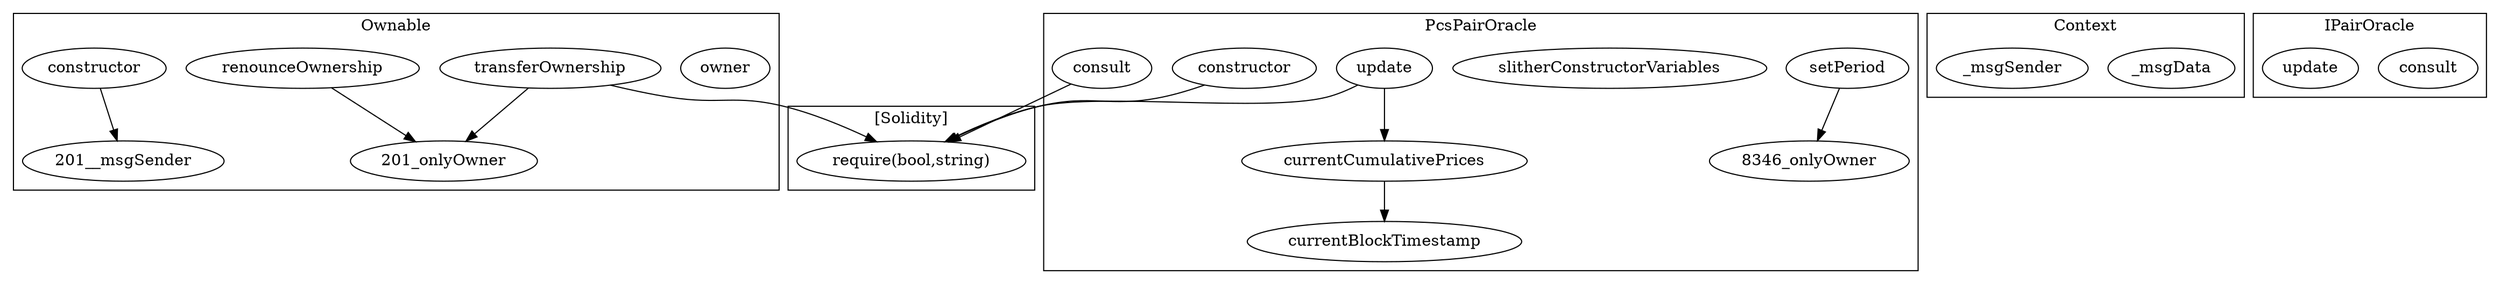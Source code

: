 strict digraph {
subgraph cluster_201_Ownable {
label = "Ownable"
"201_owner" [label="owner"]
"201_constructor" [label="constructor"]
"201_renounceOwnership" [label="renounceOwnership"]
"201_transferOwnership" [label="transferOwnership"]
"201_transferOwnership" -> "201_onlyOwner"
"201_renounceOwnership" -> "201_onlyOwner"
"201_constructor" -> "201__msgSender"
}subgraph cluster_1394_Context {
label = "Context"
"1394__msgData" [label="_msgData"]
"1394__msgSender" [label="_msgSender"]
}subgraph cluster_8346_PcsPairOracle {
label = "PcsPairOracle"
"8346_currentBlockTimestamp" [label="currentBlockTimestamp"]
"8346_consult" [label="consult"]
"8346_slitherConstructorVariables" [label="slitherConstructorVariables"]
"8346_constructor" [label="constructor"]
"8346_update" [label="update"]
"8346_currentCumulativePrices" [label="currentCumulativePrices"]
"8346_setPeriod" [label="setPeriod"]
"8346_setPeriod" -> "8346_onlyOwner"
"8346_update" -> "8346_currentCumulativePrices"
"8346_currentCumulativePrices" -> "8346_currentBlockTimestamp"
}subgraph cluster_7079_IPairOracle {
label = "IPairOracle"
"7079_consult" [label="consult"]
"7079_update" [label="update"]
}subgraph cluster_solidity {
label = "[Solidity]"
"require(bool,string)" 
"8346_update" -> "require(bool,string)"
"201_transferOwnership" -> "require(bool,string)"
"8346_consult" -> "require(bool,string)"
"8346_constructor" -> "require(bool,string)"
}
}